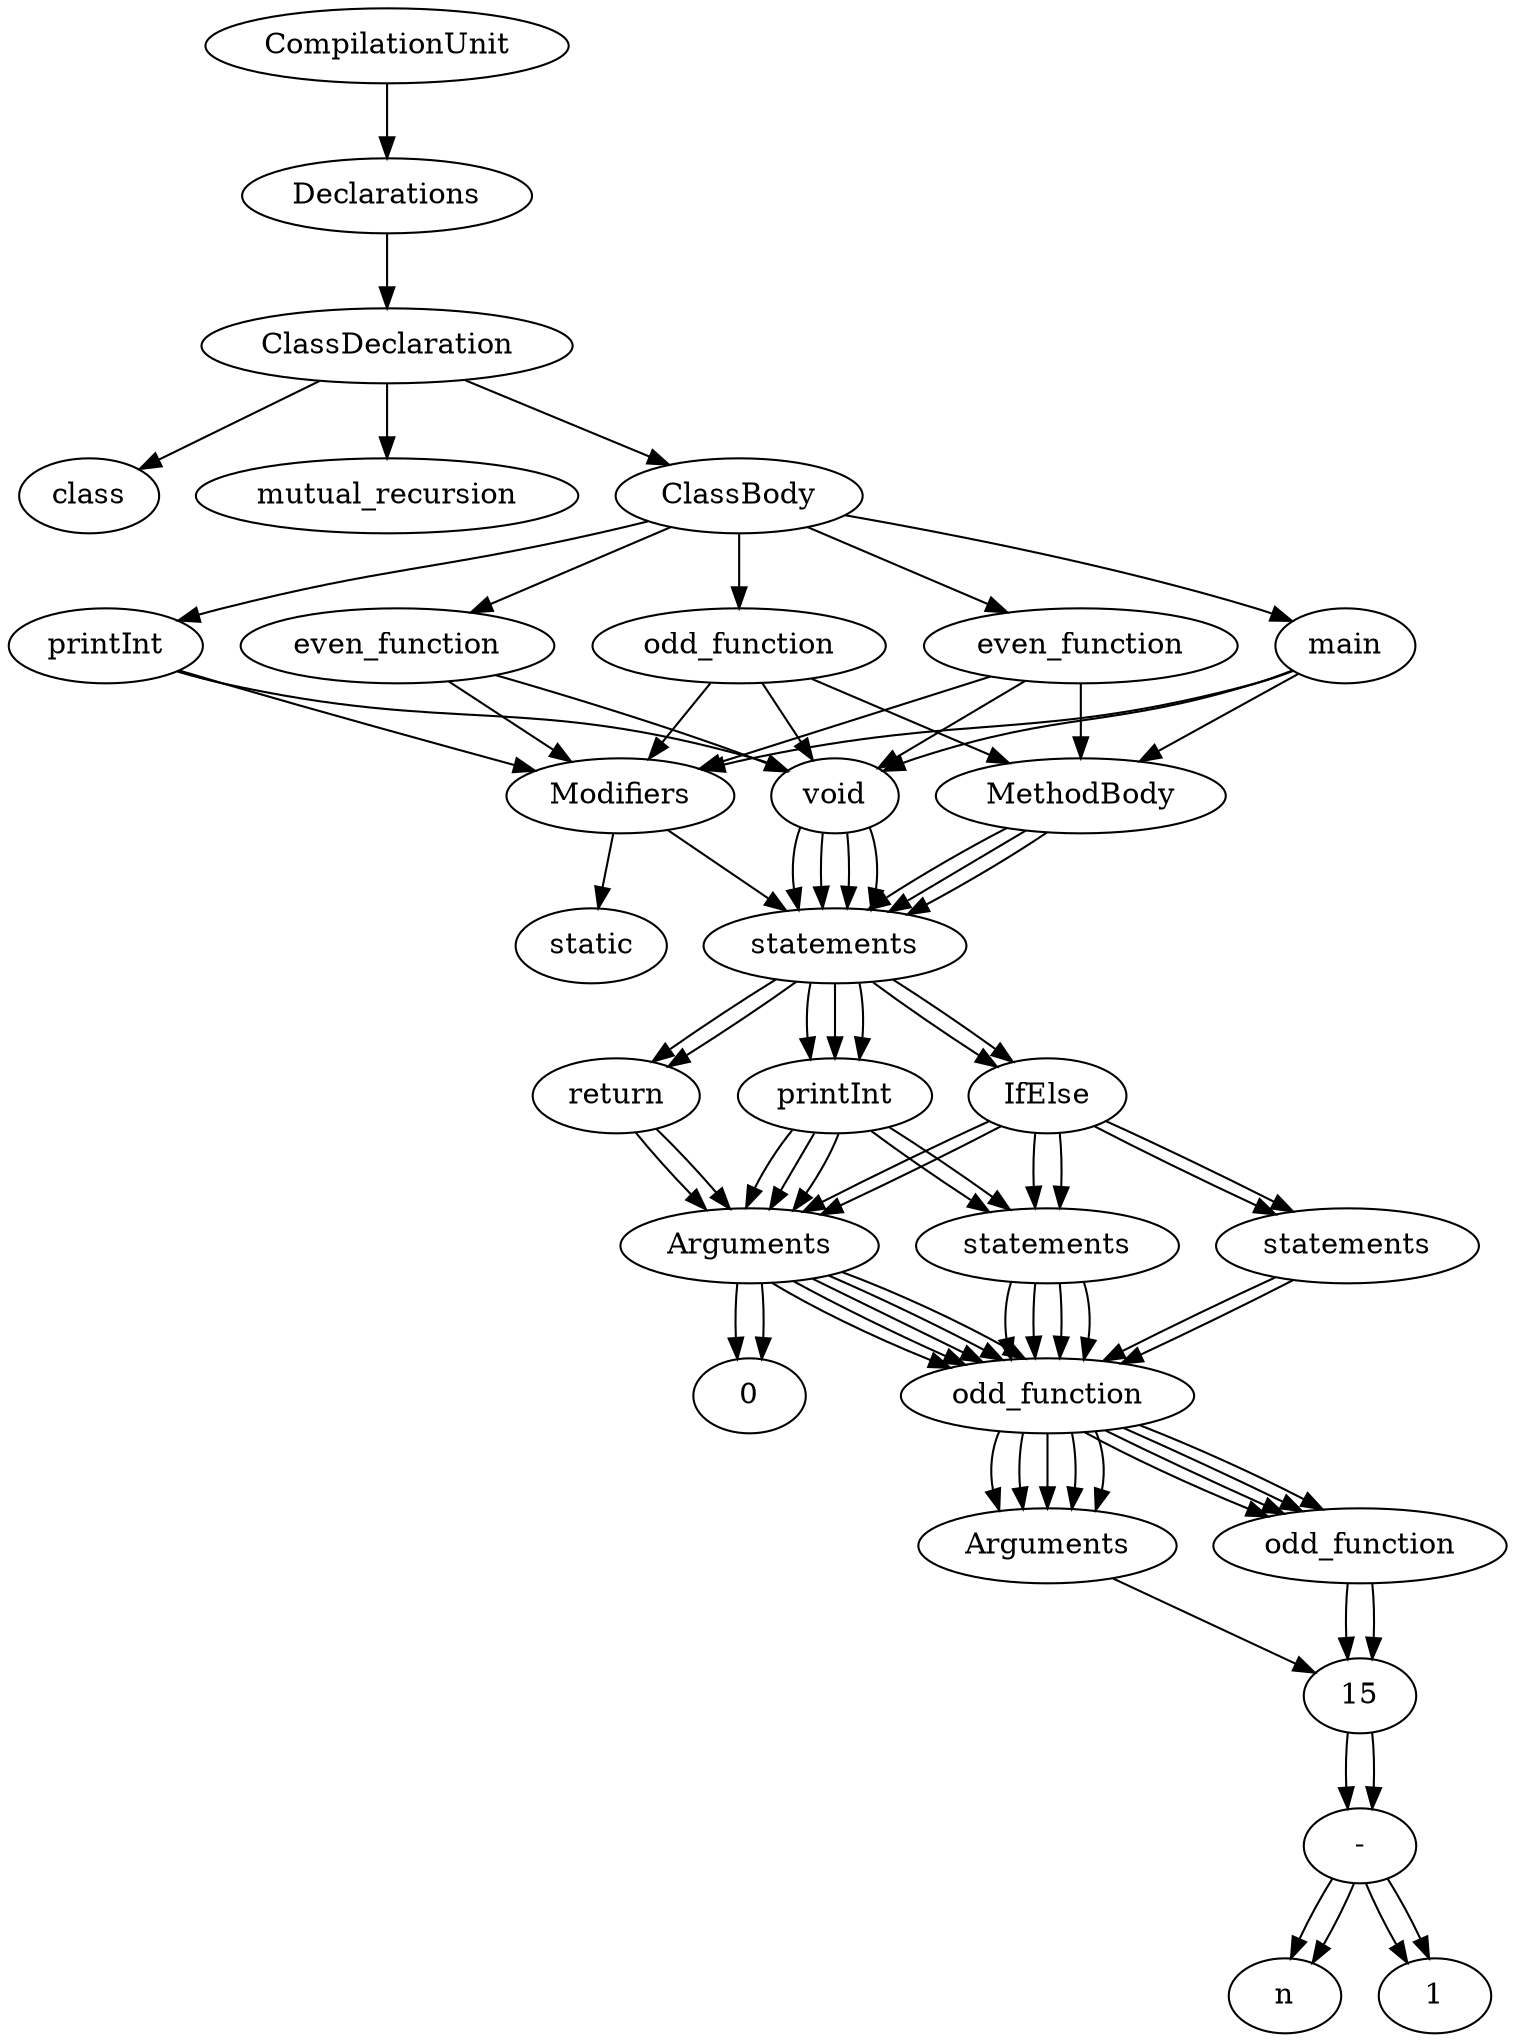 digraph AST{ 
	i0_0_0 [label= "CompilationUnit"]	i0_0_0 ->{ i1_1_0}
	i1_1_0 [label= "Declarations"]	i1_1_0 ->{ i2_2_0}
	i2_2_0 [label= "ClassDeclaration"]	i2_2_0 ->{ i3_3_0 ,i3_3_1 ,i3_3_2}
	i3_3_0 [label= "class"]	i3_3_0 ->{}
	i3_3_1 [label= "mutual_recursion"]	i3_3_1 ->{}
	i3_3_2 [label= "ClassBody"]	i3_3_2 ->{ i4_4_0 ,i4_4_1 ,i4_4_2 ,i4_4_3 ,i4_4_4}
	i4_4_0 [label= "printInt"]	i4_4_0 ->{ i5_5_0 ,i5_5_1}
	i5_5_0 [label= "int"]	i5_5_0 ->{}
	i5_5_1 [label= "Parameters"]	i5_5_1 ->{ i6_6_0}
	i6_6_0 [label= "int   n"]	i6_6_0 ->{}
	i4_4_1 [label= "even_function"]	i4_4_1 ->{ i5_5_0 ,i5_5_1}
	i5_5_0 [label= "int"]	i5_5_0 ->{}
	i5_5_1 [label= "Parameters"]	i5_5_1 ->{ i6_6_0}
	i6_6_0 [label= "int   n"]	i6_6_0 ->{}
	i4_4_2 [label= "odd_function"]	i4_4_2 ->{ i5_5_0 ,i5_5_1 ,i5_5_2}
	i5_5_0 [label= "int"]	i5_5_0 ->{}
	i5_5_1 [label= "Parameters"]	i5_5_1 ->{ i6_6_0}
	i6_6_0 [label= "int   n"]	i6_6_0 ->{}
	i5_5_2 [label= "MethodBody"]	i5_5_2 ->{ i6_6_0}
	i6_6_0 [label= "statements"]	i6_6_0 ->{ i7_7_0 ,i7_7_1 ,i7_7_2}
	i7_7_0 [label= "int   odd"]	i7_7_0 ->{ i8_8_0 ,i8_8_1}
	i8_8_0 [label= "int"]	i8_8_0 ->{}
	i8_8_1 [label= "odd"]	i8_8_1 ->{ i9_9_0}
	i9_9_0 [label= "odd"]	i9_9_0 ->{}
	i7_7_1 [label= "IfElse"]	i7_7_1 ->{ i8_8_0 ,i8_8_1 ,i8_8_2}
	i8_8_0 [label= "=="]	i8_8_0 ->{ i9_9_0 ,i9_9_1}
	i9_9_0 [label= "n"]	i9_9_0 ->{}
	i9_9_1 [label= "0"]	i9_9_1 ->{}
	i8_8_1 [label= "statements"]	i8_8_1 ->{ i9_9_0}
	i9_9_0 [label= "="]	i9_9_0 ->{ i10_10_0 ,i10_10_1}
	i10_10_0 [label= "odd"]	i10_10_0 ->{}
	i10_10_1 [label= "0"]	i10_10_1 ->{}
	i8_8_2 [label= "statements"]	i8_8_2 ->{ i9_9_0}
	i9_9_0 [label= "="]	i9_9_0 ->{ i10_10_0 ,i10_10_1}
	i10_10_0 [label= "odd"]	i10_10_0 ->{}
	i10_10_1 [label= "even_function"]	i10_10_1 ->{ i11_11_0}
	i11_11_0 [label= "Arguments"]	i11_11_0 ->{ i12_12_0}
	i12_12_0 [label= "-"]	i12_12_0 ->{ i13_13_0 ,i13_13_1}
	i13_13_0 [label= "n"]	i13_13_0 ->{}
	i13_13_1 [label= "1"]	i13_13_1 ->{}
	i7_7_2 [label= "return"]	i7_7_2 ->{ i8_8_0}
	i8_8_0 [label= "Expression"]	i8_8_0 ->{ i9_9_0}
	i9_9_0 [label= "odd"]	i9_9_0 ->{}
	i4_4_3 [label= "even_function"]	i4_4_3 ->{ i5_5_0 ,i5_5_1 ,i5_5_2}
	i5_5_0 [label= "int"]	i5_5_0 ->{}
	i5_5_1 [label= "Parameters"]	i5_5_1 ->{ i6_6_0}
	i6_6_0 [label= "int   n"]	i6_6_0 ->{}
	i5_5_2 [label= "MethodBody"]	i5_5_2 ->{ i6_6_0}
	i6_6_0 [label= "statements"]	i6_6_0 ->{ i7_7_0 ,i7_7_1 ,i7_7_2}
	i7_7_0 [label= "int   even"]	i7_7_0 ->{ i8_8_0 ,i8_8_1}
	i8_8_0 [label= "int"]	i8_8_0 ->{}
	i8_8_1 [label= "even"]	i8_8_1 ->{ i9_9_0}
	i9_9_0 [label= "even"]	i9_9_0 ->{}
	i7_7_1 [label= "IfElse"]	i7_7_1 ->{ i8_8_0 ,i8_8_1 ,i8_8_2}
	i8_8_0 [label= "=="]	i8_8_0 ->{ i9_9_0 ,i9_9_1}
	i9_9_0 [label= "n"]	i9_9_0 ->{}
	i9_9_1 [label= "0"]	i9_9_1 ->{}
	i8_8_1 [label= "statements"]	i8_8_1 ->{ i9_9_0}
	i9_9_0 [label= "="]	i9_9_0 ->{ i10_10_0 ,i10_10_1}
	i10_10_0 [label= "even"]	i10_10_0 ->{}
	i10_10_1 [label= "1"]	i10_10_1 ->{}
	i8_8_2 [label= "statements"]	i8_8_2 ->{ i9_9_0}
	i9_9_0 [label= "="]	i9_9_0 ->{ i10_10_0 ,i10_10_1}
	i10_10_0 [label= "even"]	i10_10_0 ->{}
	i10_10_1 [label= "odd_function"]	i10_10_1 ->{ i11_11_0}
	i11_11_0 [label= "Arguments"]	i11_11_0 ->{ i12_12_0}
	i12_12_0 [label= "-"]	i12_12_0 ->{ i13_13_0 ,i13_13_1}
	i13_13_0 [label= "n"]	i13_13_0 ->{}
	i13_13_1 [label= "1"]	i13_13_1 ->{}
	i7_7_2 [label= "return"]	i7_7_2 ->{ i8_8_0}
	i8_8_0 [label= "Expression"]	i8_8_0 ->{ i9_9_0}
	i9_9_0 [label= "even"]	i9_9_0 ->{}
	i4_4_4 [label= "main"]	i4_4_4 ->{ i5_5_0 ,i5_5_1 ,i5_5_2}
	i5_5_0 [label= "Modifiers"]	i5_5_0 ->{ i6_6_0 ,i6_6_1}
	i6_6_0 [label= "public"]	i6_6_0 ->{}
	i6_6_1 [label= "static"]	i6_6_1 ->{}
	i5_5_1 [label= "void"]	i5_5_1 ->{}
	i5_5_2 [label= "MethodBody"]	i5_5_2 ->{ i6_6_0}
	i6_6_0 [label= "statements"]	i6_6_0 ->{ i7_7_0}
	i7_7_0 [label= "printInt"]	i7_7_0 ->{ i8_8_0}
	i8_8_0 [label= "Arguments"]	i8_8_0 ->{ i9_9_0}
	i9_9_0 [label= "odd_function"]	i9_9_0 ->{ i10_10_0}
	i10_10_0 [label= "Arguments"]	i10_10_0 ->{ i11_11_0}
	i11_11_0 [label= "15"]	i11_11_0 ->{}
} 
